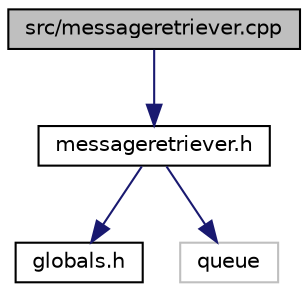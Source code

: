 digraph "src/messageretriever.cpp"
{
 // LATEX_PDF_SIZE
  edge [fontname="Helvetica",fontsize="10",labelfontname="Helvetica",labelfontsize="10"];
  node [fontname="Helvetica",fontsize="10",shape=record];
  Node1 [label="src/messageretriever.cpp",height=0.2,width=0.4,color="black", fillcolor="grey75", style="filled", fontcolor="black",tooltip="Defines some of the base class functionality for the classes that inhert this class to use."];
  Node1 -> Node2 [color="midnightblue",fontsize="10",style="solid"];
  Node2 [label="messageretriever.h",height=0.2,width=0.4,color="black", fillcolor="white", style="filled",URL="$messageretriever_8h.html",tooltip="Message retriever base class for the led light strip."];
  Node2 -> Node3 [color="midnightblue",fontsize="10",style="solid"];
  Node3 [label="globals.h",height=0.2,width=0.4,color="black", fillcolor="white", style="filled",URL="$globals_8h_source.html",tooltip=" "];
  Node2 -> Node4 [color="midnightblue",fontsize="10",style="solid"];
  Node4 [label="queue",height=0.2,width=0.4,color="grey75", fillcolor="white", style="filled",tooltip=" "];
}
